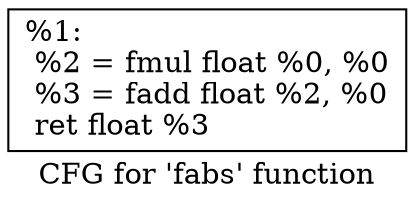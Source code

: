 digraph "CFG for 'fabs' function" {
	label="CFG for 'fabs' function";

	Node0x3b91370 [shape=record,label="{%1:\l  %2 = fmul float %0, %0\l  %3 = fadd float %2, %0\l  ret float %3\l}"];
}
